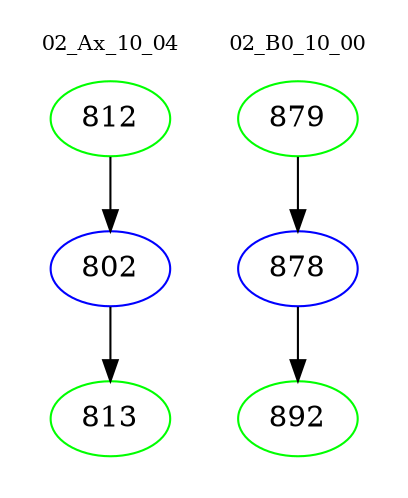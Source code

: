 digraph{
subgraph cluster_0 {
color = white
label = "02_Ax_10_04";
fontsize=10;
T0_812 [label="812", color="green"]
T0_812 -> T0_802 [color="black"]
T0_802 [label="802", color="blue"]
T0_802 -> T0_813 [color="black"]
T0_813 [label="813", color="green"]
}
subgraph cluster_1 {
color = white
label = "02_B0_10_00";
fontsize=10;
T1_879 [label="879", color="green"]
T1_879 -> T1_878 [color="black"]
T1_878 [label="878", color="blue"]
T1_878 -> T1_892 [color="black"]
T1_892 [label="892", color="green"]
}
}
